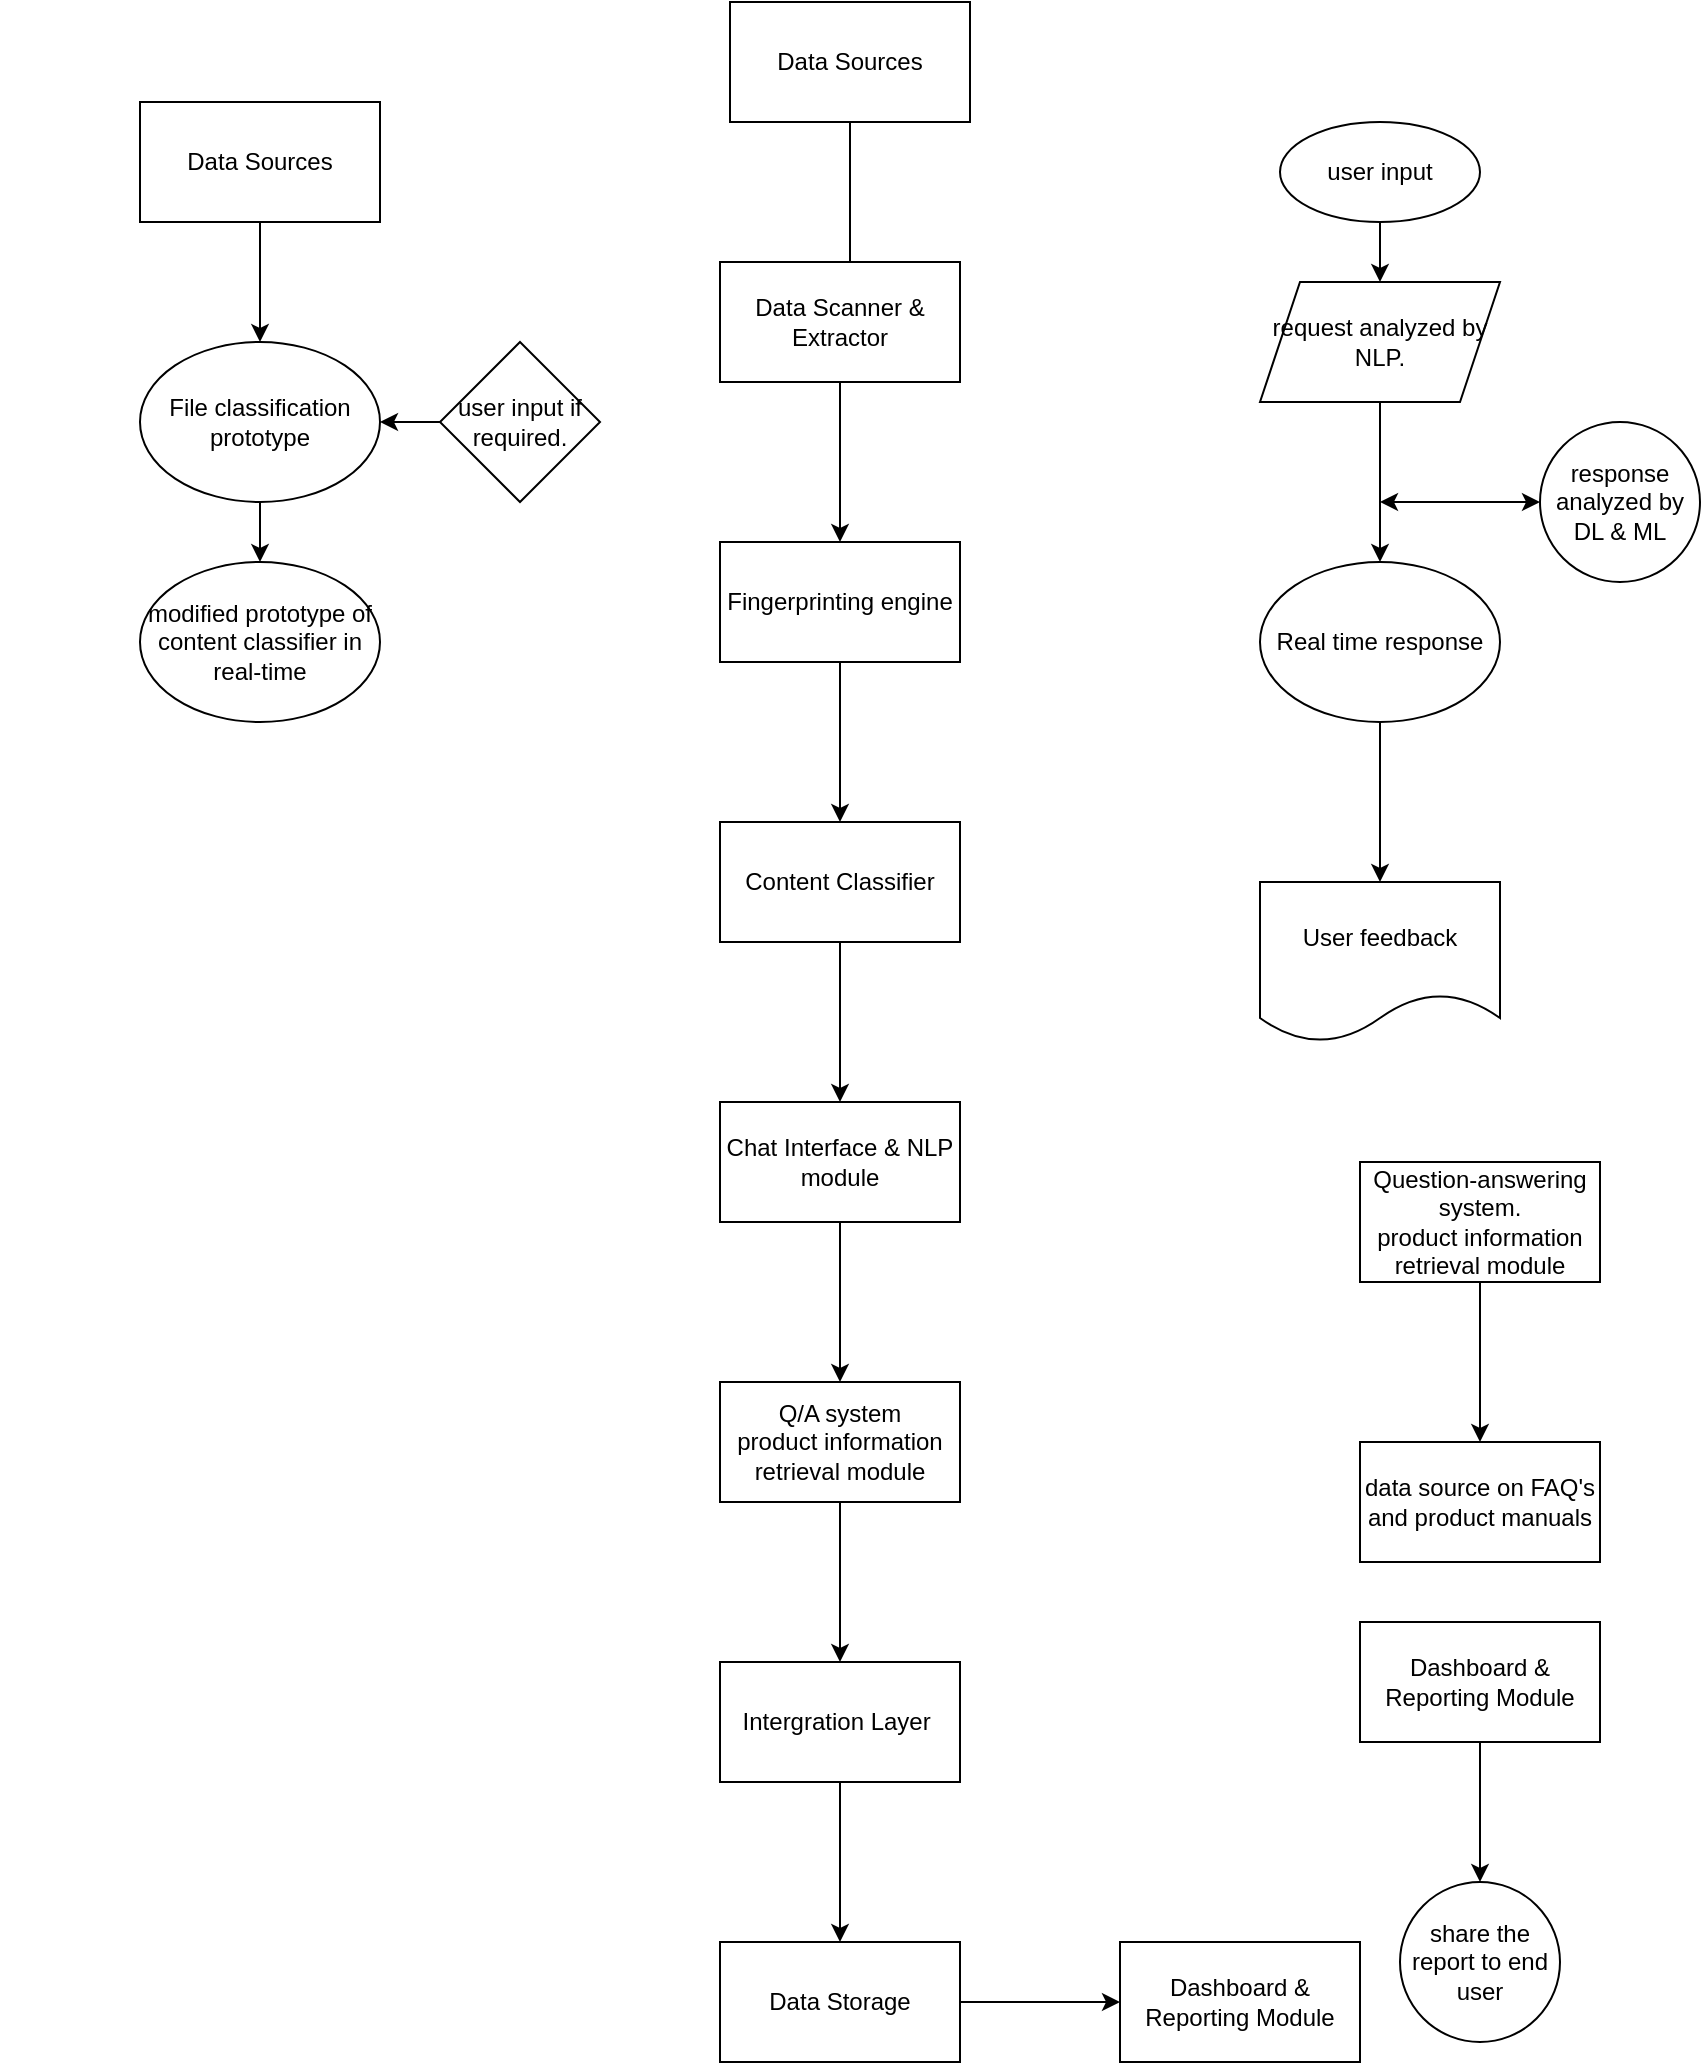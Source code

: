 <mxfile version="24.0.7" type="github">
  <diagram name="Page-1" id="vEcFKppl-_xx8lvfQ6Gi">
    <mxGraphModel dx="1042" dy="535" grid="1" gridSize="10" guides="1" tooltips="1" connect="1" arrows="1" fold="1" page="1" pageScale="1" pageWidth="850" pageHeight="1100" math="0" shadow="0">
      <root>
        <mxCell id="0" />
        <mxCell id="1" parent="0" />
        <mxCell id="SmEjsrEKhA74dgn_DYNj-2" value="&#xa;  &#xa;  &#xa;  &#xa;  &#xa;  &#xa;  &#xa;  &#xa;  &#xa;  &#xa;  &#xa;  &#xa;  &#xa;  &#xa;  &#xa;  &#xa;  &#xa;  &#xa;  &#xa;  &#xa;  &#xa;  &#xa;  &#xa;  &#xa;  &#xa;  &#xa;  &#xa;  &#xa;  &#xa;  &#xa;  &#xa;  &#xa;  &#xa;  &#xa;  &#xa;  &#xa;  &#xa;  &#xa;  &#xa;  &#xa;  &#xa;  &#xa;  &#xa;  &#xa;  &#xa;  &#xa;  &#xa;  &#xa;  &#xa;  &#xa;  &#xa;  &#xa;  &#xa;  &#xa;  &#xa;  &#xa;  &#xa;" style="text;whiteSpace=wrap;html=1;" vertex="1" parent="1">
          <mxGeometry width="30" height="840" as="geometry" />
        </mxCell>
        <mxCell id="SmEjsrEKhA74dgn_DYNj-9" value="" style="edgeStyle=orthogonalEdgeStyle;rounded=0;orthogonalLoop=1;jettySize=auto;html=1;" edge="1" parent="1" source="SmEjsrEKhA74dgn_DYNj-5">
          <mxGeometry relative="1" as="geometry">
            <mxPoint x="425" y="140" as="targetPoint" />
          </mxGeometry>
        </mxCell>
        <mxCell id="SmEjsrEKhA74dgn_DYNj-5" value="Data Sources" style="rounded=0;whiteSpace=wrap;html=1;" vertex="1" parent="1">
          <mxGeometry x="365" width="120" height="60" as="geometry" />
        </mxCell>
        <mxCell id="SmEjsrEKhA74dgn_DYNj-12" value="" style="edgeStyle=orthogonalEdgeStyle;rounded=0;orthogonalLoop=1;jettySize=auto;html=1;" edge="1" parent="1" source="SmEjsrEKhA74dgn_DYNj-10">
          <mxGeometry relative="1" as="geometry">
            <mxPoint x="420" y="270" as="targetPoint" />
          </mxGeometry>
        </mxCell>
        <mxCell id="SmEjsrEKhA74dgn_DYNj-10" value="Data Scanner &amp;amp; Extractor" style="rounded=0;whiteSpace=wrap;html=1;" vertex="1" parent="1">
          <mxGeometry x="360" y="130" width="120" height="60" as="geometry" />
        </mxCell>
        <mxCell id="SmEjsrEKhA74dgn_DYNj-16" value="" style="edgeStyle=orthogonalEdgeStyle;rounded=0;orthogonalLoop=1;jettySize=auto;html=1;" edge="1" parent="1" source="SmEjsrEKhA74dgn_DYNj-14" target="SmEjsrEKhA74dgn_DYNj-15">
          <mxGeometry relative="1" as="geometry" />
        </mxCell>
        <mxCell id="SmEjsrEKhA74dgn_DYNj-14" value="Fingerprinting engine" style="rounded=0;whiteSpace=wrap;html=1;" vertex="1" parent="1">
          <mxGeometry x="360" y="270" width="120" height="60" as="geometry" />
        </mxCell>
        <mxCell id="SmEjsrEKhA74dgn_DYNj-18" value="" style="edgeStyle=orthogonalEdgeStyle;rounded=0;orthogonalLoop=1;jettySize=auto;html=1;" edge="1" parent="1" source="SmEjsrEKhA74dgn_DYNj-15" target="SmEjsrEKhA74dgn_DYNj-17">
          <mxGeometry relative="1" as="geometry" />
        </mxCell>
        <mxCell id="SmEjsrEKhA74dgn_DYNj-15" value="Content Classifier" style="rounded=0;whiteSpace=wrap;html=1;" vertex="1" parent="1">
          <mxGeometry x="360" y="410" width="120" height="60" as="geometry" />
        </mxCell>
        <mxCell id="SmEjsrEKhA74dgn_DYNj-20" value="" style="edgeStyle=orthogonalEdgeStyle;rounded=0;orthogonalLoop=1;jettySize=auto;html=1;" edge="1" parent="1" source="SmEjsrEKhA74dgn_DYNj-17" target="SmEjsrEKhA74dgn_DYNj-19">
          <mxGeometry relative="1" as="geometry" />
        </mxCell>
        <mxCell id="SmEjsrEKhA74dgn_DYNj-17" value="Chat Interface &amp;amp; NLP module" style="rounded=0;whiteSpace=wrap;html=1;" vertex="1" parent="1">
          <mxGeometry x="360" y="550" width="120" height="60" as="geometry" />
        </mxCell>
        <mxCell id="SmEjsrEKhA74dgn_DYNj-22" value="" style="edgeStyle=orthogonalEdgeStyle;rounded=0;orthogonalLoop=1;jettySize=auto;html=1;" edge="1" parent="1" source="SmEjsrEKhA74dgn_DYNj-19" target="SmEjsrEKhA74dgn_DYNj-21">
          <mxGeometry relative="1" as="geometry" />
        </mxCell>
        <mxCell id="SmEjsrEKhA74dgn_DYNj-19" value="Q/A system&lt;div&gt;product information retrieval module&lt;/div&gt;" style="whiteSpace=wrap;html=1;rounded=0;" vertex="1" parent="1">
          <mxGeometry x="360" y="690" width="120" height="60" as="geometry" />
        </mxCell>
        <mxCell id="SmEjsrEKhA74dgn_DYNj-24" value="" style="edgeStyle=orthogonalEdgeStyle;rounded=0;orthogonalLoop=1;jettySize=auto;html=1;" edge="1" parent="1" source="SmEjsrEKhA74dgn_DYNj-21" target="SmEjsrEKhA74dgn_DYNj-23">
          <mxGeometry relative="1" as="geometry" />
        </mxCell>
        <mxCell id="SmEjsrEKhA74dgn_DYNj-21" value="Intergration Layer&amp;nbsp;" style="whiteSpace=wrap;html=1;rounded=0;" vertex="1" parent="1">
          <mxGeometry x="360" y="830" width="120" height="60" as="geometry" />
        </mxCell>
        <mxCell id="SmEjsrEKhA74dgn_DYNj-26" value="" style="edgeStyle=orthogonalEdgeStyle;rounded=0;orthogonalLoop=1;jettySize=auto;html=1;" edge="1" parent="1" source="SmEjsrEKhA74dgn_DYNj-23" target="SmEjsrEKhA74dgn_DYNj-25">
          <mxGeometry relative="1" as="geometry" />
        </mxCell>
        <mxCell id="SmEjsrEKhA74dgn_DYNj-23" value="Data Storage" style="whiteSpace=wrap;html=1;rounded=0;" vertex="1" parent="1">
          <mxGeometry x="360" y="970" width="120" height="60" as="geometry" />
        </mxCell>
        <mxCell id="SmEjsrEKhA74dgn_DYNj-25" value="Dashboard &amp;amp; Reporting Module" style="whiteSpace=wrap;html=1;rounded=0;" vertex="1" parent="1">
          <mxGeometry x="560" y="970" width="120" height="60" as="geometry" />
        </mxCell>
        <mxCell id="SmEjsrEKhA74dgn_DYNj-29" value="" style="edgeStyle=orthogonalEdgeStyle;rounded=0;orthogonalLoop=1;jettySize=auto;html=1;" edge="1" parent="1" source="SmEjsrEKhA74dgn_DYNj-27" target="SmEjsrEKhA74dgn_DYNj-28">
          <mxGeometry relative="1" as="geometry" />
        </mxCell>
        <mxCell id="SmEjsrEKhA74dgn_DYNj-27" value="Data Sources" style="rounded=0;whiteSpace=wrap;html=1;" vertex="1" parent="1">
          <mxGeometry x="70" y="50" width="120" height="60" as="geometry" />
        </mxCell>
        <mxCell id="SmEjsrEKhA74dgn_DYNj-33" value="" style="edgeStyle=orthogonalEdgeStyle;rounded=0;orthogonalLoop=1;jettySize=auto;html=1;" edge="1" parent="1" source="SmEjsrEKhA74dgn_DYNj-28" target="SmEjsrEKhA74dgn_DYNj-32">
          <mxGeometry relative="1" as="geometry" />
        </mxCell>
        <mxCell id="SmEjsrEKhA74dgn_DYNj-28" value="File classification prototype" style="ellipse;whiteSpace=wrap;html=1;" vertex="1" parent="1">
          <mxGeometry x="70" y="170" width="120" height="80" as="geometry" />
        </mxCell>
        <mxCell id="SmEjsrEKhA74dgn_DYNj-31" value="" style="edgeStyle=orthogonalEdgeStyle;rounded=0;orthogonalLoop=1;jettySize=auto;html=1;" edge="1" parent="1" source="SmEjsrEKhA74dgn_DYNj-30" target="SmEjsrEKhA74dgn_DYNj-28">
          <mxGeometry relative="1" as="geometry" />
        </mxCell>
        <mxCell id="SmEjsrEKhA74dgn_DYNj-30" value="user input if required." style="rhombus;whiteSpace=wrap;html=1;" vertex="1" parent="1">
          <mxGeometry x="220" y="170" width="80" height="80" as="geometry" />
        </mxCell>
        <mxCell id="SmEjsrEKhA74dgn_DYNj-32" value="modified prototype of content classifier in real-time" style="ellipse;whiteSpace=wrap;html=1;" vertex="1" parent="1">
          <mxGeometry x="70" y="280" width="120" height="80" as="geometry" />
        </mxCell>
        <mxCell id="SmEjsrEKhA74dgn_DYNj-36" value="" style="edgeStyle=orthogonalEdgeStyle;rounded=0;orthogonalLoop=1;jettySize=auto;html=1;" edge="1" parent="1" source="SmEjsrEKhA74dgn_DYNj-34" target="SmEjsrEKhA74dgn_DYNj-35">
          <mxGeometry relative="1" as="geometry" />
        </mxCell>
        <mxCell id="SmEjsrEKhA74dgn_DYNj-34" value="user input" style="ellipse;whiteSpace=wrap;html=1;" vertex="1" parent="1">
          <mxGeometry x="640" y="60" width="100" height="50" as="geometry" />
        </mxCell>
        <mxCell id="SmEjsrEKhA74dgn_DYNj-38" value="" style="edgeStyle=orthogonalEdgeStyle;rounded=0;orthogonalLoop=1;jettySize=auto;html=1;" edge="1" parent="1" source="SmEjsrEKhA74dgn_DYNj-35">
          <mxGeometry relative="1" as="geometry">
            <mxPoint x="690" y="280" as="targetPoint" />
          </mxGeometry>
        </mxCell>
        <mxCell id="SmEjsrEKhA74dgn_DYNj-35" value="request analyzed by NLP." style="shape=parallelogram;perimeter=parallelogramPerimeter;whiteSpace=wrap;html=1;fixedSize=1;" vertex="1" parent="1">
          <mxGeometry x="630" y="140" width="120" height="60" as="geometry" />
        </mxCell>
        <mxCell id="SmEjsrEKhA74dgn_DYNj-46" value="" style="edgeStyle=orthogonalEdgeStyle;rounded=0;orthogonalLoop=1;jettySize=auto;html=1;" edge="1" parent="1" source="SmEjsrEKhA74dgn_DYNj-39" target="SmEjsrEKhA74dgn_DYNj-45">
          <mxGeometry relative="1" as="geometry" />
        </mxCell>
        <mxCell id="SmEjsrEKhA74dgn_DYNj-39" value="Real time response" style="ellipse;whiteSpace=wrap;html=1;" vertex="1" parent="1">
          <mxGeometry x="630" y="280" width="120" height="80" as="geometry" />
        </mxCell>
        <mxCell id="SmEjsrEKhA74dgn_DYNj-42" value="" style="endArrow=classic;startArrow=classic;html=1;rounded=0;" edge="1" parent="1">
          <mxGeometry width="50" height="50" relative="1" as="geometry">
            <mxPoint x="690" y="250" as="sourcePoint" />
            <mxPoint x="770" y="250" as="targetPoint" />
            <Array as="points" />
          </mxGeometry>
        </mxCell>
        <mxCell id="SmEjsrEKhA74dgn_DYNj-43" value="response analyzed by DL &amp;amp; ML" style="ellipse;whiteSpace=wrap;html=1;aspect=fixed;" vertex="1" parent="1">
          <mxGeometry x="770" y="210" width="80" height="80" as="geometry" />
        </mxCell>
        <mxCell id="SmEjsrEKhA74dgn_DYNj-45" value="User feedback" style="shape=document;whiteSpace=wrap;html=1;boundedLbl=1;" vertex="1" parent="1">
          <mxGeometry x="630" y="440" width="120" height="80" as="geometry" />
        </mxCell>
        <mxCell id="SmEjsrEKhA74dgn_DYNj-49" value="" style="edgeStyle=orthogonalEdgeStyle;rounded=0;orthogonalLoop=1;jettySize=auto;html=1;" edge="1" parent="1" source="SmEjsrEKhA74dgn_DYNj-47" target="SmEjsrEKhA74dgn_DYNj-48">
          <mxGeometry relative="1" as="geometry" />
        </mxCell>
        <mxCell id="SmEjsrEKhA74dgn_DYNj-47" value="Question-answering system.&lt;div&gt;product information retrieval module&lt;/div&gt;" style="whiteSpace=wrap;html=1;rounded=0;" vertex="1" parent="1">
          <mxGeometry x="680" y="580" width="120" height="60" as="geometry" />
        </mxCell>
        <mxCell id="SmEjsrEKhA74dgn_DYNj-48" value="data source on FAQ&#39;s and product manuals" style="whiteSpace=wrap;html=1;rounded=0;" vertex="1" parent="1">
          <mxGeometry x="680" y="720" width="120" height="60" as="geometry" />
        </mxCell>
        <mxCell id="SmEjsrEKhA74dgn_DYNj-52" value="" style="edgeStyle=orthogonalEdgeStyle;rounded=0;orthogonalLoop=1;jettySize=auto;html=1;" edge="1" parent="1" source="SmEjsrEKhA74dgn_DYNj-50" target="SmEjsrEKhA74dgn_DYNj-51">
          <mxGeometry relative="1" as="geometry" />
        </mxCell>
        <mxCell id="SmEjsrEKhA74dgn_DYNj-50" value="Dashboard &amp;amp; Reporting Module" style="whiteSpace=wrap;html=1;rounded=0;" vertex="1" parent="1">
          <mxGeometry x="680" y="810" width="120" height="60" as="geometry" />
        </mxCell>
        <mxCell id="SmEjsrEKhA74dgn_DYNj-51" value="share the report to end user" style="ellipse;whiteSpace=wrap;html=1;rounded=0;" vertex="1" parent="1">
          <mxGeometry x="700" y="940" width="80" height="80" as="geometry" />
        </mxCell>
      </root>
    </mxGraphModel>
  </diagram>
</mxfile>
